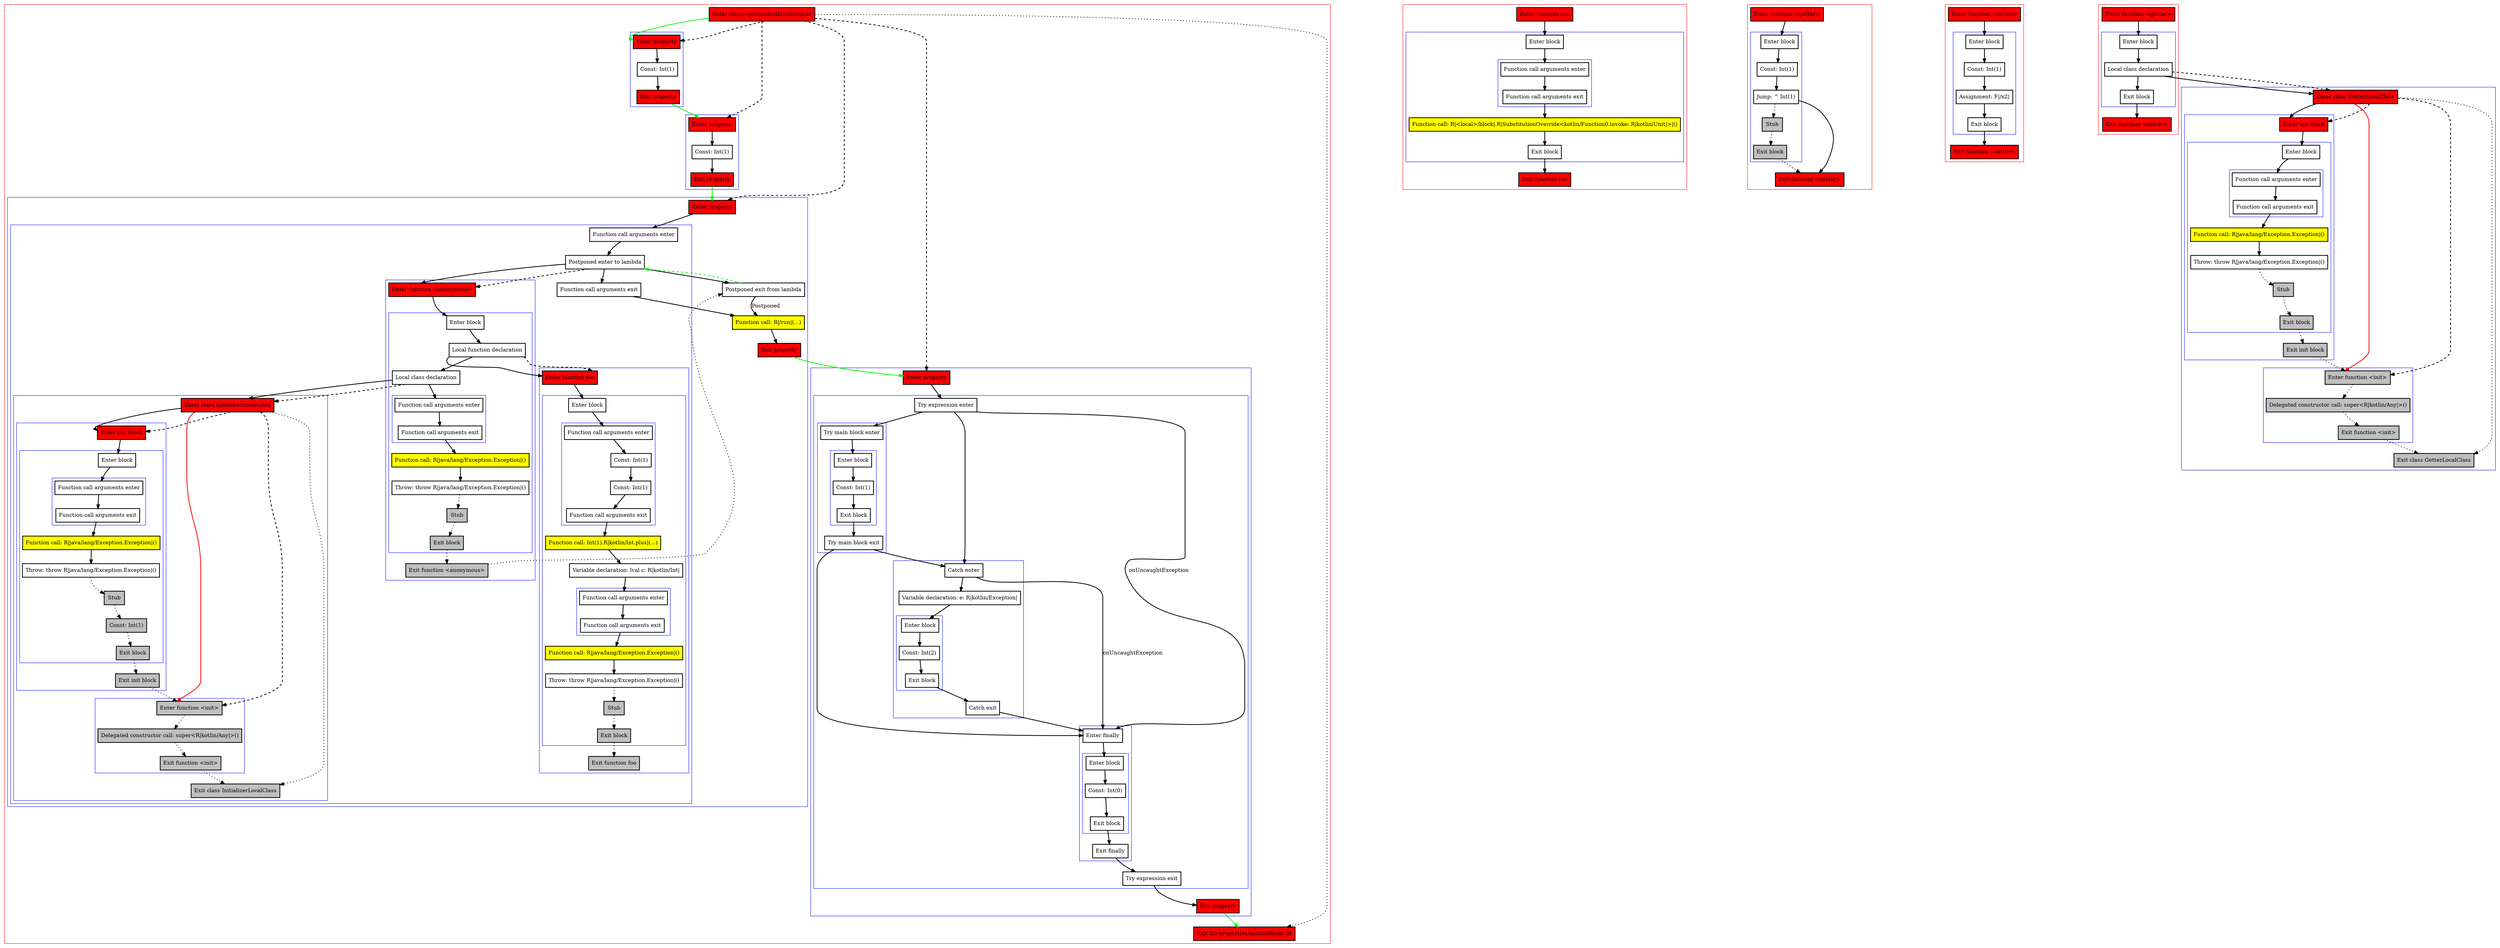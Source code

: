 digraph propertiesAndInitBlocks_kt {
    graph [nodesep=3]
    node [shape=box penwidth=2]
    edge [penwidth=2]

    subgraph cluster_0 {
        color=red
        0 [label="Enter file propertiesAndInitBlocks.kt" style="filled" fillcolor=red];
        subgraph cluster_1 {
            color=blue
            1 [label="Enter property" style="filled" fillcolor=red];
            2 [label="Const: Int(1)"];
            3 [label="Exit property" style="filled" fillcolor=red];
        }
        subgraph cluster_2 {
            color=blue
            4 [label="Enter property" style="filled" fillcolor=red];
            5 [label="Const: Int(1)"];
            6 [label="Exit property" style="filled" fillcolor=red];
        }
        subgraph cluster_3 {
            color=blue
            7 [label="Enter property" style="filled" fillcolor=red];
            subgraph cluster_4 {
                color=blue
                8 [label="Function call arguments enter"];
                9 [label="Postponed enter to lambda"];
                subgraph cluster_5 {
                    color=blue
                    10 [label="Enter function <anonymous>" style="filled" fillcolor=red];
                    subgraph cluster_6 {
                        color=blue
                        11 [label="Enter block"];
                        12 [label="Local function declaration"];
                        13 [label="Local class declaration"];
                        subgraph cluster_7 {
                            color=blue
                            14 [label="Function call arguments enter"];
                            15 [label="Function call arguments exit"];
                        }
                        16 [label="Function call: R|java/lang/Exception.Exception|()" style="filled" fillcolor=yellow];
                        17 [label="Throw: throw R|java/lang/Exception.Exception|()"];
                        18 [label="Stub" style="filled" fillcolor=gray];
                        19 [label="Exit block" style="filled" fillcolor=gray];
                    }
                    20 [label="Exit function <anonymous>" style="filled" fillcolor=gray];
                }
                subgraph cluster_8 {
                    color=blue
                    21 [label="Enter class InitializerLocalClass" style="filled" fillcolor=red];
                    subgraph cluster_9 {
                        color=blue
                        22 [label="Enter init block" style="filled" fillcolor=red];
                        subgraph cluster_10 {
                            color=blue
                            23 [label="Enter block"];
                            subgraph cluster_11 {
                                color=blue
                                24 [label="Function call arguments enter"];
                                25 [label="Function call arguments exit"];
                            }
                            26 [label="Function call: R|java/lang/Exception.Exception|()" style="filled" fillcolor=yellow];
                            27 [label="Throw: throw R|java/lang/Exception.Exception|()"];
                            28 [label="Stub" style="filled" fillcolor=gray];
                            29 [label="Const: Int(1)" style="filled" fillcolor=gray];
                            30 [label="Exit block" style="filled" fillcolor=gray];
                        }
                        31 [label="Exit init block" style="filled" fillcolor=gray];
                    }
                    subgraph cluster_12 {
                        color=blue
                        32 [label="Enter function <init>" style="filled" fillcolor=gray];
                        33 [label="Delegated constructor call: super<R|kotlin/Any|>()" style="filled" fillcolor=gray];
                        34 [label="Exit function <init>" style="filled" fillcolor=gray];
                    }
                    35 [label="Exit class InitializerLocalClass" style="filled" fillcolor=gray];
                }
                subgraph cluster_13 {
                    color=blue
                    36 [label="Enter function foo" style="filled" fillcolor=red];
                    subgraph cluster_14 {
                        color=blue
                        37 [label="Enter block"];
                        subgraph cluster_15 {
                            color=blue
                            38 [label="Function call arguments enter"];
                            39 [label="Const: Int(1)"];
                            40 [label="Const: Int(1)"];
                            41 [label="Function call arguments exit"];
                        }
                        42 [label="Function call: Int(1).R|kotlin/Int.plus|(...)" style="filled" fillcolor=yellow];
                        43 [label="Variable declaration: lval c: R|kotlin/Int|"];
                        subgraph cluster_16 {
                            color=blue
                            44 [label="Function call arguments enter"];
                            45 [label="Function call arguments exit"];
                        }
                        46 [label="Function call: R|java/lang/Exception.Exception|()" style="filled" fillcolor=yellow];
                        47 [label="Throw: throw R|java/lang/Exception.Exception|()"];
                        48 [label="Stub" style="filled" fillcolor=gray];
                        49 [label="Exit block" style="filled" fillcolor=gray];
                    }
                    50 [label="Exit function foo" style="filled" fillcolor=gray];
                }
                51 [label="Function call arguments exit"];
            }
            52 [label="Postponed exit from lambda"];
            53 [label="Function call: R|/run|(...)" style="filled" fillcolor=yellow];
            54 [label="Exit property" style="filled" fillcolor=red];
        }
        subgraph cluster_17 {
            color=blue
            55 [label="Enter property" style="filled" fillcolor=red];
            subgraph cluster_18 {
                color=blue
                56 [label="Try expression enter"];
                subgraph cluster_19 {
                    color=blue
                    57 [label="Try main block enter"];
                    subgraph cluster_20 {
                        color=blue
                        58 [label="Enter block"];
                        59 [label="Const: Int(1)"];
                        60 [label="Exit block"];
                    }
                    61 [label="Try main block exit"];
                }
                subgraph cluster_21 {
                    color=blue
                    62 [label="Catch enter"];
                    63 [label="Variable declaration: e: R|kotlin/Exception|"];
                    subgraph cluster_22 {
                        color=blue
                        64 [label="Enter block"];
                        65 [label="Const: Int(2)"];
                        66 [label="Exit block"];
                    }
                    67 [label="Catch exit"];
                }
                subgraph cluster_23 {
                    color=blue
                    68 [label="Enter finally"];
                    subgraph cluster_24 {
                        color=blue
                        69 [label="Enter block"];
                        70 [label="Const: Int(0)"];
                        71 [label="Exit block"];
                    }
                    72 [label="Exit finally"];
                }
                73 [label="Try expression exit"];
            }
            74 [label="Exit property" style="filled" fillcolor=red];
        }
        75 [label="Exit file propertiesAndInitBlocks.kt" style="filled" fillcolor=red];
    }
    0 -> {1} [color=green];
    0 -> {75} [style=dotted];
    0 -> {1 4 7 55} [style=dashed];
    1 -> {2};
    2 -> {3};
    3 -> {4} [color=green];
    4 -> {5};
    5 -> {6};
    6 -> {7} [color=green];
    7 -> {8};
    8 -> {9};
    9 -> {10 51 52};
    9 -> {10} [style=dashed];
    10 -> {11};
    11 -> {12};
    12 -> {13 36};
    12 -> {36} [style=dashed];
    13 -> {14 21};
    13 -> {21} [style=dashed];
    14 -> {15};
    15 -> {16};
    16 -> {17};
    17 -> {18} [style=dotted];
    18 -> {19} [style=dotted];
    19 -> {20} [style=dotted];
    20 -> {52} [style=dotted];
    21 -> {22};
    21 -> {32} [color=red];
    21 -> {35} [style=dotted];
    21 -> {22 32} [style=dashed];
    22 -> {23};
    23 -> {24};
    24 -> {25};
    25 -> {26};
    26 -> {27};
    27 -> {28} [style=dotted];
    28 -> {29} [style=dotted];
    29 -> {30} [style=dotted];
    30 -> {31} [style=dotted];
    31 -> {32} [style=dotted];
    32 -> {33} [style=dotted];
    33 -> {34} [style=dotted];
    34 -> {35} [style=dotted];
    36 -> {37};
    37 -> {38};
    38 -> {39};
    39 -> {40};
    40 -> {41};
    41 -> {42};
    42 -> {43};
    43 -> {44};
    44 -> {45};
    45 -> {46};
    46 -> {47};
    47 -> {48} [style=dotted];
    48 -> {49} [style=dotted];
    49 -> {50} [style=dotted];
    51 -> {53};
    52 -> {9} [color=green style=dashed];
    52 -> {53} [label="Postponed"];
    53 -> {54};
    54 -> {55} [color=green];
    55 -> {56};
    56 -> {57 62};
    56 -> {68} [label="onUncaughtException"];
    57 -> {58};
    58 -> {59};
    59 -> {60};
    60 -> {61};
    61 -> {62 68};
    62 -> {63};
    62 -> {68} [label="onUncaughtException"];
    63 -> {64};
    64 -> {65};
    65 -> {66};
    66 -> {67};
    67 -> {68};
    68 -> {69};
    69 -> {70};
    70 -> {71};
    71 -> {72};
    72 -> {73};
    73 -> {74};
    74 -> {75} [color=green];

    subgraph cluster_25 {
        color=red
        76 [label="Enter function run" style="filled" fillcolor=red];
        subgraph cluster_26 {
            color=blue
            77 [label="Enter block"];
            subgraph cluster_27 {
                color=blue
                78 [label="Function call arguments enter"];
                79 [label="Function call arguments exit"];
            }
            80 [label="Function call: R|<local>/block|.R|SubstitutionOverride<kotlin/Function0.invoke: R|kotlin/Unit|>|()" style="filled" fillcolor=yellow];
            81 [label="Exit block"];
        }
        82 [label="Exit function run" style="filled" fillcolor=red];
    }
    76 -> {77};
    77 -> {78};
    78 -> {79};
    79 -> {80};
    80 -> {81};
    81 -> {82};

    subgraph cluster_28 {
        color=red
        83 [label="Enter function <getter>" style="filled" fillcolor=red];
        subgraph cluster_29 {
            color=blue
            84 [label="Enter block"];
            85 [label="Const: Int(1)"];
            86 [label="Jump: ^ Int(1)"];
            87 [label="Stub" style="filled" fillcolor=gray];
            88 [label="Exit block" style="filled" fillcolor=gray];
        }
        89 [label="Exit function <getter>" style="filled" fillcolor=red];
    }
    83 -> {84};
    84 -> {85};
    85 -> {86};
    86 -> {89};
    86 -> {87} [style=dotted];
    87 -> {88} [style=dotted];
    88 -> {89} [style=dotted];

    subgraph cluster_30 {
        color=red
        90 [label="Enter function <setter>" style="filled" fillcolor=red];
        subgraph cluster_31 {
            color=blue
            91 [label="Enter block"];
            92 [label="Const: Int(1)"];
            93 [label="Assignment: F|/x2|"];
            94 [label="Exit block"];
        }
        95 [label="Exit function <setter>" style="filled" fillcolor=red];
    }
    90 -> {91};
    91 -> {92};
    92 -> {93};
    93 -> {94};
    94 -> {95};

    subgraph cluster_32 {
        color=red
        96 [label="Enter function <getter>" style="filled" fillcolor=red];
        subgraph cluster_33 {
            color=blue
            97 [label="Enter block"];
            98 [label="Local class declaration"];
            99 [label="Exit block"];
        }
        100 [label="Exit function <getter>" style="filled" fillcolor=red];
    }
    subgraph cluster_34 {
        color=blue
        101 [label="Enter class GetterLocalClass" style="filled" fillcolor=red];
        subgraph cluster_35 {
            color=blue
            102 [label="Enter init block" style="filled" fillcolor=red];
            subgraph cluster_36 {
                color=blue
                103 [label="Enter block"];
                subgraph cluster_37 {
                    color=blue
                    104 [label="Function call arguments enter"];
                    105 [label="Function call arguments exit"];
                }
                106 [label="Function call: R|java/lang/Exception.Exception|()" style="filled" fillcolor=yellow];
                107 [label="Throw: throw R|java/lang/Exception.Exception|()"];
                108 [label="Stub" style="filled" fillcolor=gray];
                109 [label="Exit block" style="filled" fillcolor=gray];
            }
            110 [label="Exit init block" style="filled" fillcolor=gray];
        }
        subgraph cluster_38 {
            color=blue
            111 [label="Enter function <init>" style="filled" fillcolor=gray];
            112 [label="Delegated constructor call: super<R|kotlin/Any|>()" style="filled" fillcolor=gray];
            113 [label="Exit function <init>" style="filled" fillcolor=gray];
        }
        114 [label="Exit class GetterLocalClass" style="filled" fillcolor=gray];
    }
    96 -> {97};
    97 -> {98};
    98 -> {99 101};
    98 -> {101} [style=dashed];
    99 -> {100};
    101 -> {102};
    101 -> {111} [color=red];
    101 -> {114} [style=dotted];
    101 -> {102 111} [style=dashed];
    102 -> {103};
    103 -> {104};
    104 -> {105};
    105 -> {106};
    106 -> {107};
    107 -> {108} [style=dotted];
    108 -> {109} [style=dotted];
    109 -> {110} [style=dotted];
    110 -> {111} [style=dotted];
    111 -> {112} [style=dotted];
    112 -> {113} [style=dotted];
    113 -> {114} [style=dotted];

}
